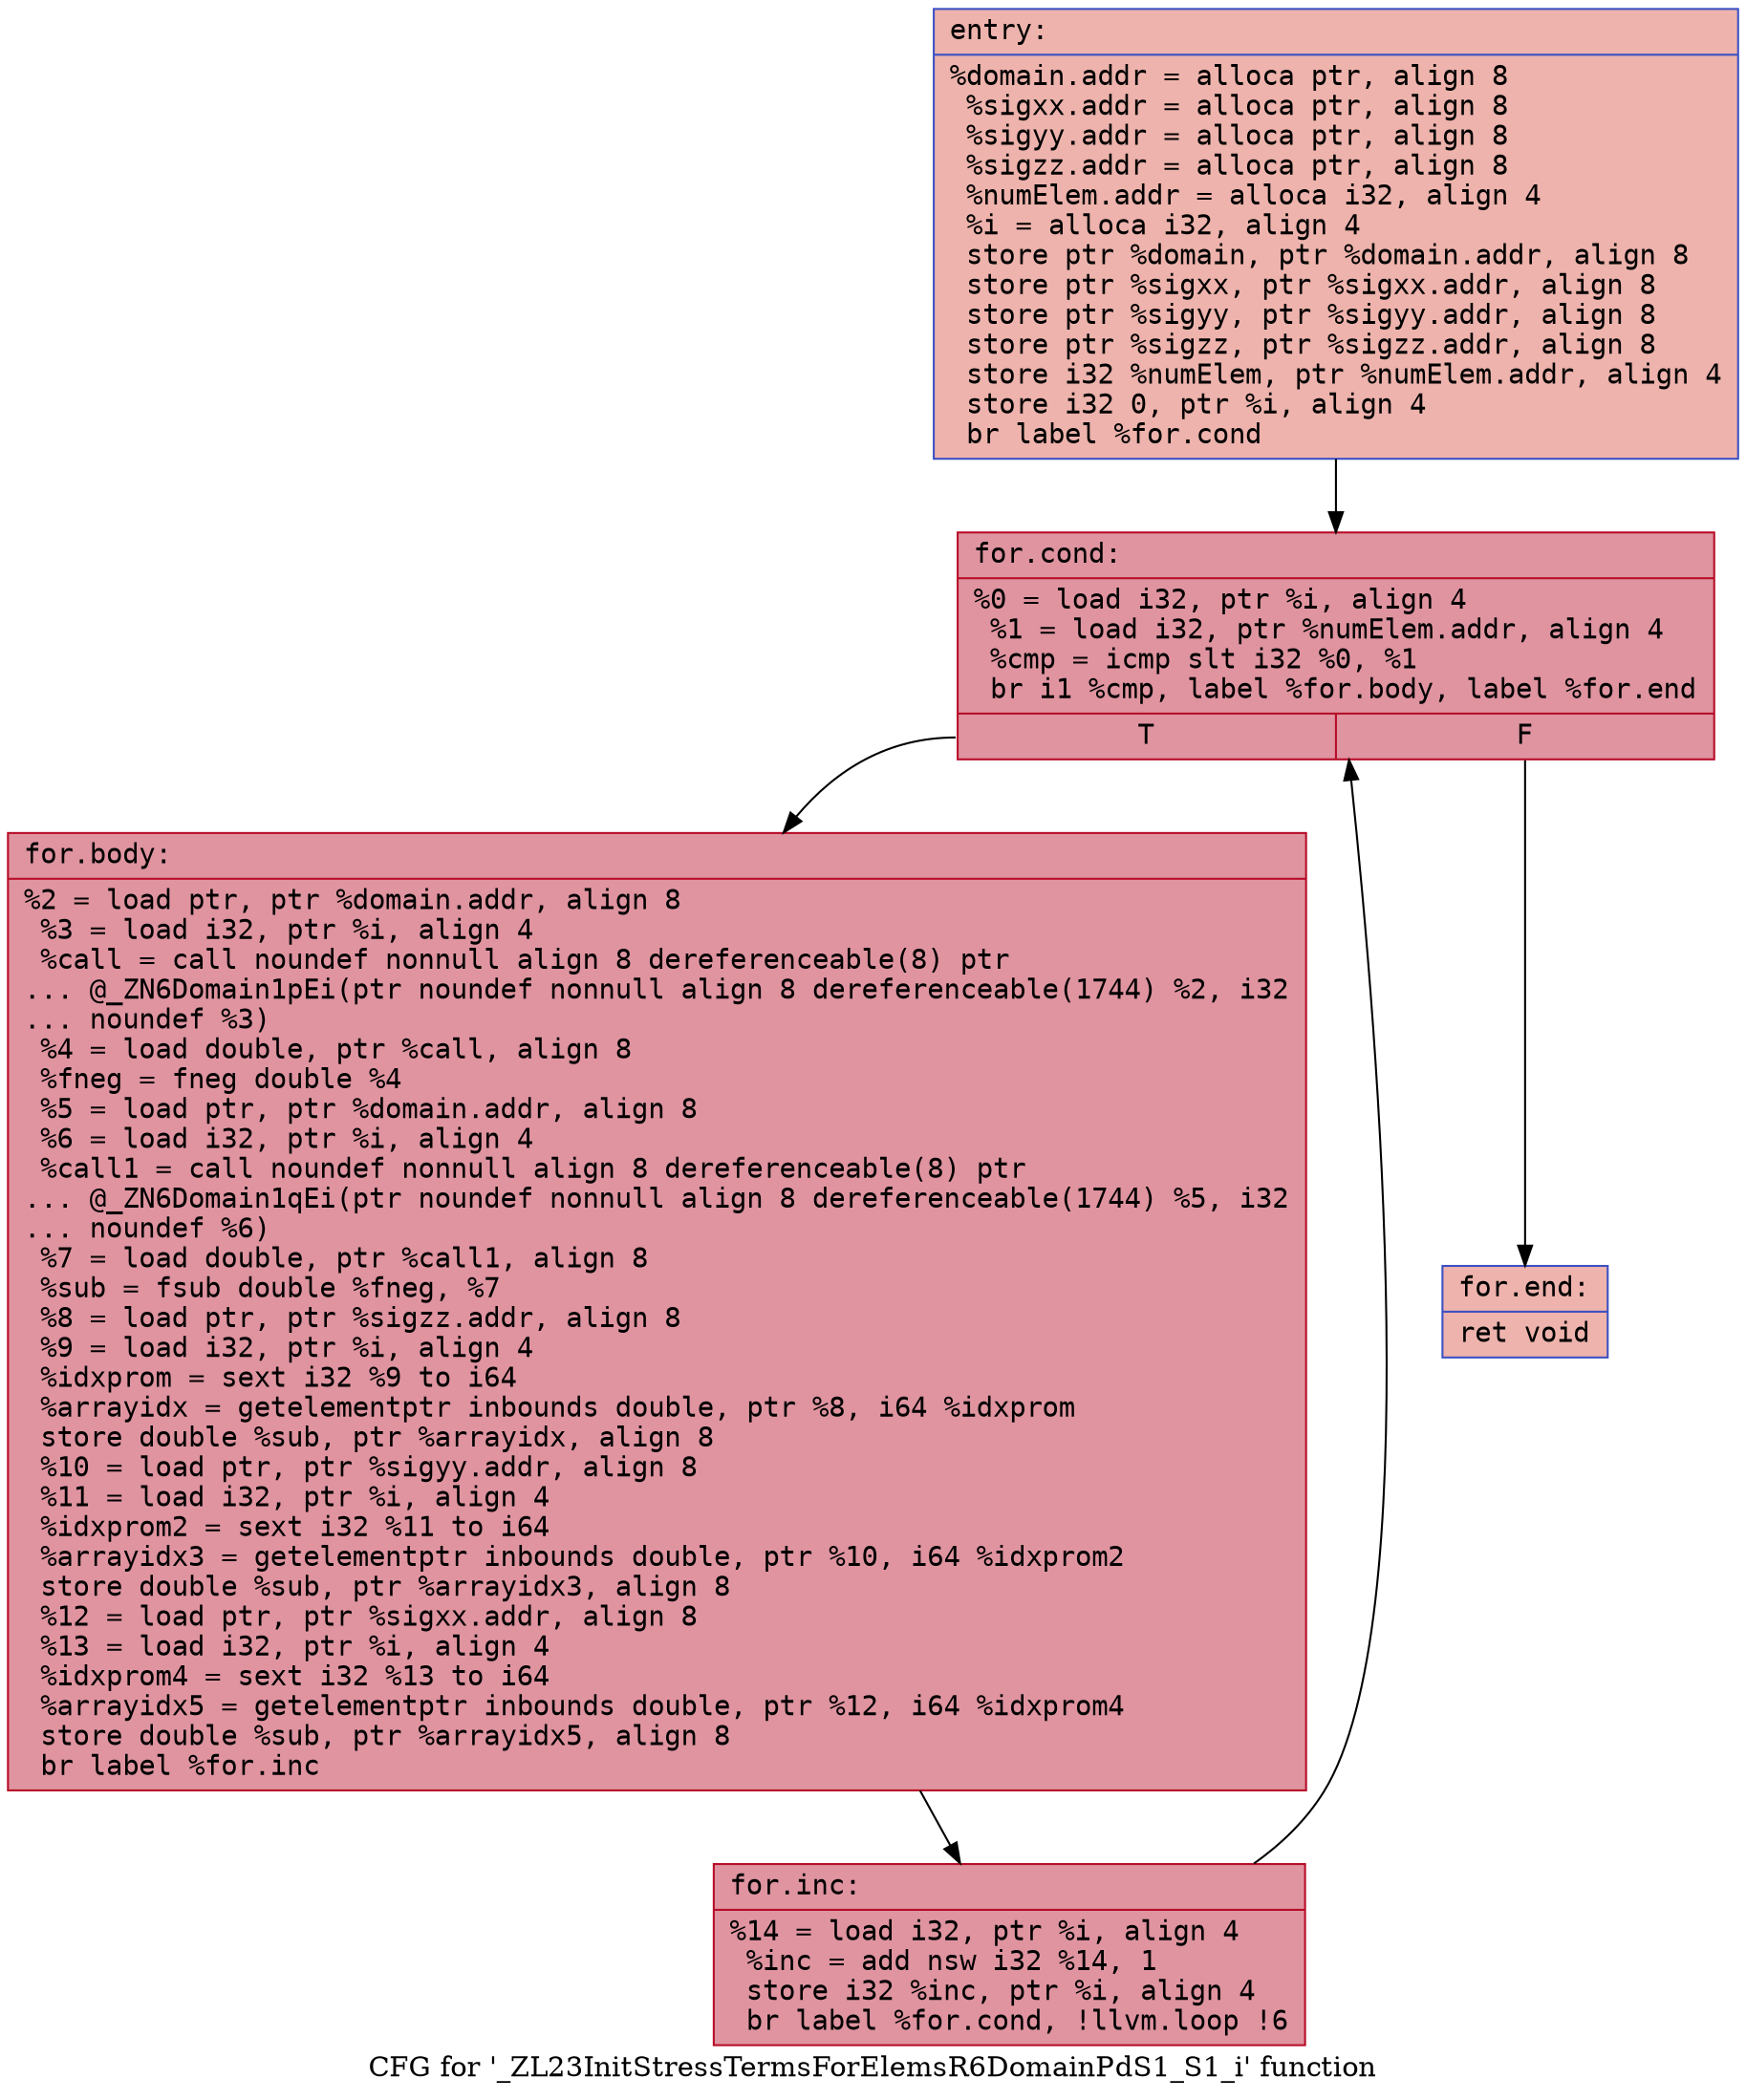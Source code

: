 digraph "CFG for '_ZL23InitStressTermsForElemsR6DomainPdS1_S1_i' function" {
	label="CFG for '_ZL23InitStressTermsForElemsR6DomainPdS1_S1_i' function";

	Node0x561418b8aca0 [shape=record,color="#3d50c3ff", style=filled, fillcolor="#d6524470" fontname="Courier",label="{entry:\l|  %domain.addr = alloca ptr, align 8\l  %sigxx.addr = alloca ptr, align 8\l  %sigyy.addr = alloca ptr, align 8\l  %sigzz.addr = alloca ptr, align 8\l  %numElem.addr = alloca i32, align 4\l  %i = alloca i32, align 4\l  store ptr %domain, ptr %domain.addr, align 8\l  store ptr %sigxx, ptr %sigxx.addr, align 8\l  store ptr %sigyy, ptr %sigyy.addr, align 8\l  store ptr %sigzz, ptr %sigzz.addr, align 8\l  store i32 %numElem, ptr %numElem.addr, align 4\l  store i32 0, ptr %i, align 4\l  br label %for.cond\l}"];
	Node0x561418b8aca0 -> Node0x561418b8b7a0[tooltip="entry -> for.cond\nProbability 100.00%" ];
	Node0x561418b8b7a0 [shape=record,color="#b70d28ff", style=filled, fillcolor="#b70d2870" fontname="Courier",label="{for.cond:\l|  %0 = load i32, ptr %i, align 4\l  %1 = load i32, ptr %numElem.addr, align 4\l  %cmp = icmp slt i32 %0, %1\l  br i1 %cmp, label %for.body, label %for.end\l|{<s0>T|<s1>F}}"];
	Node0x561418b8b7a0:s0 -> Node0x561418b8bbe0[tooltip="for.cond -> for.body\nProbability 96.88%" ];
	Node0x561418b8b7a0:s1 -> Node0x561418b8bc60[tooltip="for.cond -> for.end\nProbability 3.12%" ];
	Node0x561418b8bbe0 [shape=record,color="#b70d28ff", style=filled, fillcolor="#b70d2870" fontname="Courier",label="{for.body:\l|  %2 = load ptr, ptr %domain.addr, align 8\l  %3 = load i32, ptr %i, align 4\l  %call = call noundef nonnull align 8 dereferenceable(8) ptr\l... @_ZN6Domain1pEi(ptr noundef nonnull align 8 dereferenceable(1744) %2, i32\l... noundef %3)\l  %4 = load double, ptr %call, align 8\l  %fneg = fneg double %4\l  %5 = load ptr, ptr %domain.addr, align 8\l  %6 = load i32, ptr %i, align 4\l  %call1 = call noundef nonnull align 8 dereferenceable(8) ptr\l... @_ZN6Domain1qEi(ptr noundef nonnull align 8 dereferenceable(1744) %5, i32\l... noundef %6)\l  %7 = load double, ptr %call1, align 8\l  %sub = fsub double %fneg, %7\l  %8 = load ptr, ptr %sigzz.addr, align 8\l  %9 = load i32, ptr %i, align 4\l  %idxprom = sext i32 %9 to i64\l  %arrayidx = getelementptr inbounds double, ptr %8, i64 %idxprom\l  store double %sub, ptr %arrayidx, align 8\l  %10 = load ptr, ptr %sigyy.addr, align 8\l  %11 = load i32, ptr %i, align 4\l  %idxprom2 = sext i32 %11 to i64\l  %arrayidx3 = getelementptr inbounds double, ptr %10, i64 %idxprom2\l  store double %sub, ptr %arrayidx3, align 8\l  %12 = load ptr, ptr %sigxx.addr, align 8\l  %13 = load i32, ptr %i, align 4\l  %idxprom4 = sext i32 %13 to i64\l  %arrayidx5 = getelementptr inbounds double, ptr %12, i64 %idxprom4\l  store double %sub, ptr %arrayidx5, align 8\l  br label %for.inc\l}"];
	Node0x561418b8bbe0 -> Node0x561418b8cff0[tooltip="for.body -> for.inc\nProbability 100.00%" ];
	Node0x561418b8cff0 [shape=record,color="#b70d28ff", style=filled, fillcolor="#b70d2870" fontname="Courier",label="{for.inc:\l|  %14 = load i32, ptr %i, align 4\l  %inc = add nsw i32 %14, 1\l  store i32 %inc, ptr %i, align 4\l  br label %for.cond, !llvm.loop !6\l}"];
	Node0x561418b8cff0 -> Node0x561418b8b7a0[tooltip="for.inc -> for.cond\nProbability 100.00%" ];
	Node0x561418b8bc60 [shape=record,color="#3d50c3ff", style=filled, fillcolor="#d6524470" fontname="Courier",label="{for.end:\l|  ret void\l}"];
}
